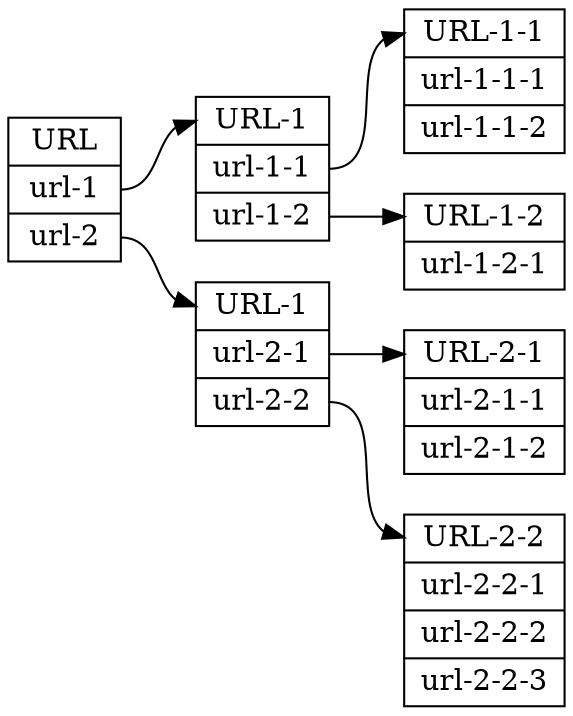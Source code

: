 digraph links {

  graph [
    rankdir = "LR"
  ]  

  node0 [
    shape = "record"
    label = "<f0> URL | <f1> url-1 | <f2> url-2"
  ];

    node1 [
      shape = "record"
      label = "<f0> URL-1 | <f1> url-1-1 | <f2> url-1-2"
    ];
    
      "node1-1" [
        shape = "record"
        label = "<f0> URL-1-1 | <f1> url-1-1-1 | <f2> url-1-1-2"
      ];
  
      "node1-2" [
        shape = "record"
        label = "<f0> URL-1-2 | <f1> url-1-2-1"
      ];

    node2 [
      shape = "record"
      label = "<f0> URL-1 | <f1> url-2-1 | <f2> url-2-2"
    ];
 
      "node2-1" [
        shape = "record"
        label = "<f0> URL-2-1 | <f1> url-2-1-1 | <f2> url-2-1-2"
      ];
  
      "node2-2" [
        shape = "record"
        label = "<f0> URL-2-2 | <f1> url-2-2-1 | <f2> url-2-2-2 | <f3> url-2-2-3"
      ];
 
  node0:f1 -> node1:f0
  node0:f2 -> node2:f0

  node1:f1 -> "node1-1":f0
  node1:f2 -> "node1-2":f0

  node2:f1 -> "node2-1":f0
  node2:f2 -> "node2-2":f0
}